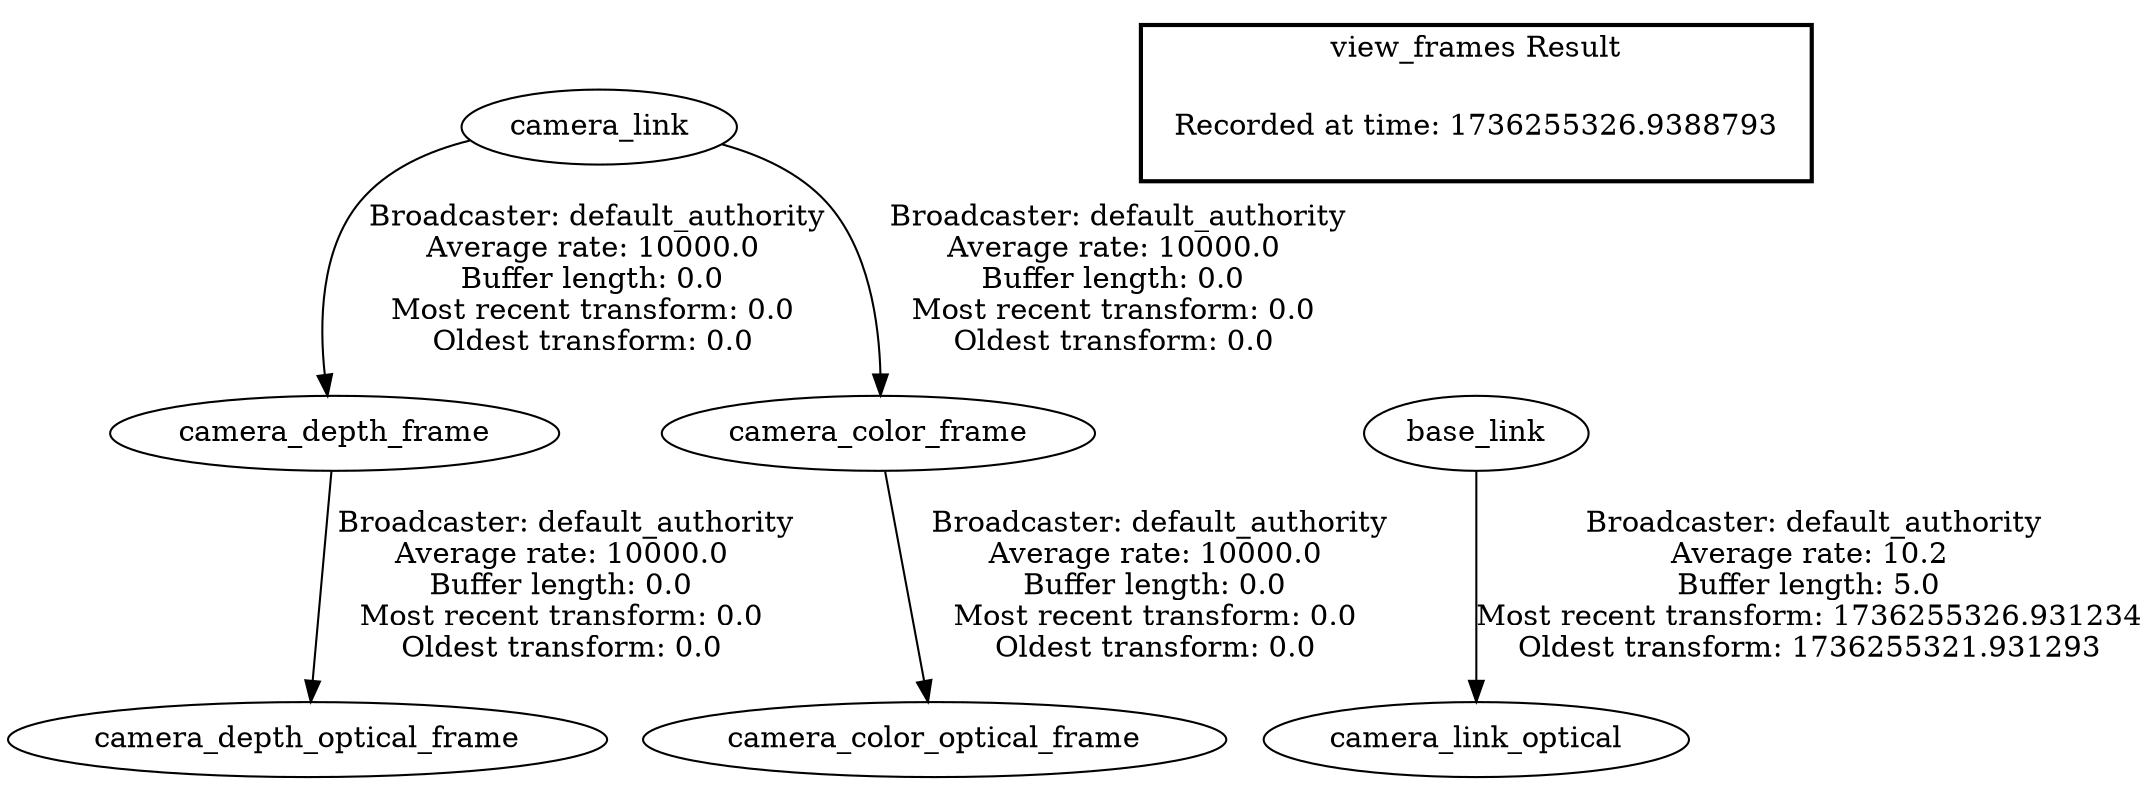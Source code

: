 digraph G {
"camera_link" -> "camera_depth_frame"[label=" Broadcaster: default_authority\nAverage rate: 10000.0\nBuffer length: 0.0\nMost recent transform: 0.0\nOldest transform: 0.0\n"];
"camera_depth_frame" -> "camera_depth_optical_frame"[label=" Broadcaster: default_authority\nAverage rate: 10000.0\nBuffer length: 0.0\nMost recent transform: 0.0\nOldest transform: 0.0\n"];
"camera_link" -> "camera_color_frame"[label=" Broadcaster: default_authority\nAverage rate: 10000.0\nBuffer length: 0.0\nMost recent transform: 0.0\nOldest transform: 0.0\n"];
"camera_color_frame" -> "camera_color_optical_frame"[label=" Broadcaster: default_authority\nAverage rate: 10000.0\nBuffer length: 0.0\nMost recent transform: 0.0\nOldest transform: 0.0\n"];
"base_link" -> "camera_link_optical"[label=" Broadcaster: default_authority\nAverage rate: 10.2\nBuffer length: 5.0\nMost recent transform: 1736255326.931234\nOldest transform: 1736255321.931293\n"];
edge [style=invis];
 subgraph cluster_legend { style=bold; color=black; label ="view_frames Result";
"Recorded at time: 1736255326.9388793"[ shape=plaintext ] ;
}->"base_link";
}